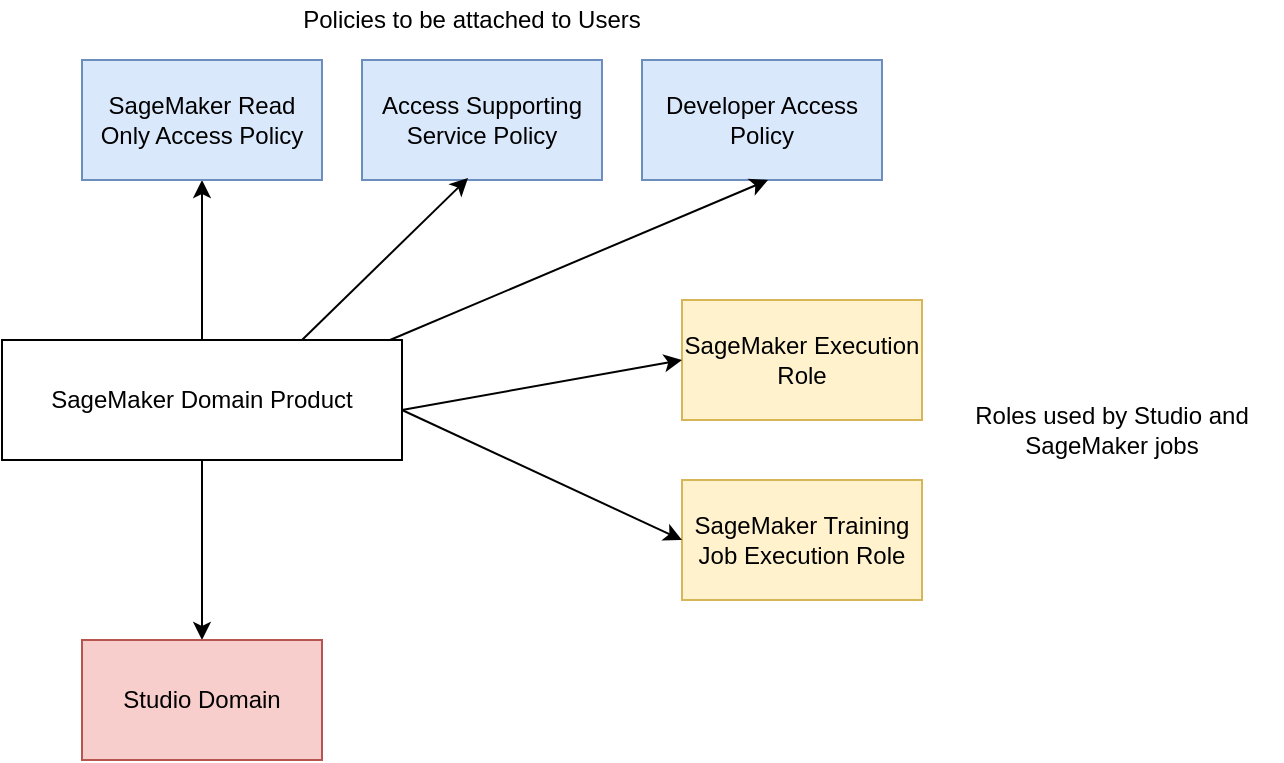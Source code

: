 <mxfile version="13.10.9" type="device"><diagram id="pR5QWa__Lm1pjY-7MNZi" name="Page-1"><mxGraphModel dx="1435" dy="1304" grid="1" gridSize="10" guides="1" tooltips="1" connect="1" arrows="1" fold="1" page="1" pageScale="1" pageWidth="850" pageHeight="1100" math="0" shadow="0"><root><mxCell id="0"/><mxCell id="1" parent="0"/><mxCell id="DlTr3o8FT1-9RBmxiI-X-5" value="" style="edgeStyle=orthogonalEdgeStyle;rounded=0;orthogonalLoop=1;jettySize=auto;html=1;" edge="1" parent="1" source="DlTr3o8FT1-9RBmxiI-X-2" target="DlTr3o8FT1-9RBmxiI-X-4"><mxGeometry relative="1" as="geometry"/></mxCell><mxCell id="DlTr3o8FT1-9RBmxiI-X-17" value="" style="edgeStyle=orthogonalEdgeStyle;rounded=0;orthogonalLoop=1;jettySize=auto;html=1;" edge="1" parent="1" source="DlTr3o8FT1-9RBmxiI-X-2" target="DlTr3o8FT1-9RBmxiI-X-16"><mxGeometry relative="1" as="geometry"/></mxCell><mxCell id="DlTr3o8FT1-9RBmxiI-X-2" value="SageMaker Domain Product" style="rounded=0;whiteSpace=wrap;html=1;" vertex="1" parent="1"><mxGeometry x="140" y="190" width="200" height="60" as="geometry"/></mxCell><mxCell id="DlTr3o8FT1-9RBmxiI-X-4" value="SageMaker Read Only Access Policy" style="whiteSpace=wrap;html=1;rounded=0;fillColor=#dae8fc;strokeColor=#6c8ebf;" vertex="1" parent="1"><mxGeometry x="180" y="50" width="120" height="60" as="geometry"/></mxCell><mxCell id="DlTr3o8FT1-9RBmxiI-X-6" value="Access Supporting Service Policy" style="whiteSpace=wrap;html=1;rounded=0;fillColor=#dae8fc;strokeColor=#6c8ebf;" vertex="1" parent="1"><mxGeometry x="320" y="50" width="120" height="60" as="geometry"/></mxCell><mxCell id="DlTr3o8FT1-9RBmxiI-X-8" value="" style="endArrow=classic;html=1;exitX=0.75;exitY=0;exitDx=0;exitDy=0;entryX=0.442;entryY=0.983;entryDx=0;entryDy=0;entryPerimeter=0;" edge="1" parent="1" source="DlTr3o8FT1-9RBmxiI-X-2" target="DlTr3o8FT1-9RBmxiI-X-6"><mxGeometry width="50" height="50" relative="1" as="geometry"><mxPoint x="330" y="170" as="sourcePoint"/><mxPoint x="380" y="120" as="targetPoint"/></mxGeometry></mxCell><mxCell id="DlTr3o8FT1-9RBmxiI-X-9" value="Developer Access Policy" style="whiteSpace=wrap;html=1;rounded=0;fillColor=#dae8fc;strokeColor=#6c8ebf;" vertex="1" parent="1"><mxGeometry x="460" y="50" width="120" height="60" as="geometry"/></mxCell><mxCell id="DlTr3o8FT1-9RBmxiI-X-10" value="" style="endArrow=classic;html=1;exitX=0.97;exitY=0;exitDx=0;exitDy=0;entryX=0.442;entryY=0.983;entryDx=0;entryDy=0;entryPerimeter=0;exitPerimeter=0;" edge="1" parent="1" source="DlTr3o8FT1-9RBmxiI-X-2"><mxGeometry width="50" height="50" relative="1" as="geometry"><mxPoint x="440" y="191.02" as="sourcePoint"/><mxPoint x="523.04" y="110.0" as="targetPoint"/></mxGeometry></mxCell><mxCell id="DlTr3o8FT1-9RBmxiI-X-11" value="Policies to be attached to Users" style="text;html=1;strokeColor=none;fillColor=none;align=center;verticalAlign=middle;whiteSpace=wrap;rounded=0;" vertex="1" parent="1"><mxGeometry x="270" y="20" width="210" height="20" as="geometry"/></mxCell><mxCell id="DlTr3o8FT1-9RBmxiI-X-12" value="SageMaker Execution Role" style="whiteSpace=wrap;html=1;rounded=0;fillColor=#fff2cc;strokeColor=#d6b656;" vertex="1" parent="1"><mxGeometry x="480" y="170" width="120" height="60" as="geometry"/></mxCell><mxCell id="DlTr3o8FT1-9RBmxiI-X-13" value="SageMaker Training Job Execution Role" style="whiteSpace=wrap;html=1;rounded=0;fillColor=#fff2cc;strokeColor=#d6b656;" vertex="1" parent="1"><mxGeometry x="480" y="260" width="120" height="60" as="geometry"/></mxCell><mxCell id="DlTr3o8FT1-9RBmxiI-X-14" value="" style="endArrow=classic;html=1;entryX=0;entryY=0.5;entryDx=0;entryDy=0;" edge="1" parent="1" target="DlTr3o8FT1-9RBmxiI-X-12"><mxGeometry width="50" height="50" relative="1" as="geometry"><mxPoint x="340" y="225" as="sourcePoint"/><mxPoint x="390" y="175" as="targetPoint"/></mxGeometry></mxCell><mxCell id="DlTr3o8FT1-9RBmxiI-X-15" value="" style="endArrow=classic;html=1;entryX=0;entryY=0.5;entryDx=0;entryDy=0;" edge="1" parent="1" target="DlTr3o8FT1-9RBmxiI-X-13"><mxGeometry width="50" height="50" relative="1" as="geometry"><mxPoint x="340" y="225" as="sourcePoint"/><mxPoint x="390" y="175" as="targetPoint"/></mxGeometry></mxCell><mxCell id="DlTr3o8FT1-9RBmxiI-X-16" value="Studio Domain" style="whiteSpace=wrap;html=1;rounded=0;fillColor=#f8cecc;strokeColor=#b85450;" vertex="1" parent="1"><mxGeometry x="180" y="340" width="120" height="60" as="geometry"/></mxCell><mxCell id="DlTr3o8FT1-9RBmxiI-X-18" value="Roles used by Studio and SageMaker jobs" style="text;html=1;strokeColor=none;fillColor=none;align=center;verticalAlign=middle;whiteSpace=wrap;rounded=0;" vertex="1" parent="1"><mxGeometry x="610" y="180" width="170" height="110" as="geometry"/></mxCell></root></mxGraphModel></diagram></mxfile>
